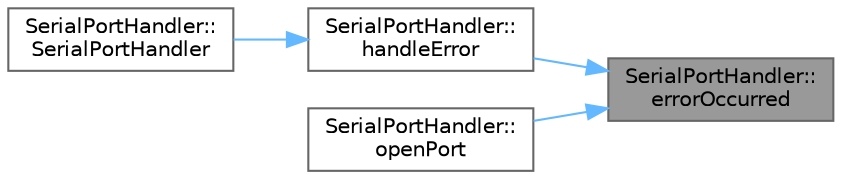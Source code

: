 digraph "SerialPortHandler::errorOccurred"
{
 // LATEX_PDF_SIZE
  bgcolor="transparent";
  edge [fontname=Helvetica,fontsize=10,labelfontname=Helvetica,labelfontsize=10];
  node [fontname=Helvetica,fontsize=10,shape=box,height=0.2,width=0.4];
  rankdir="RL";
  Node1 [id="Node000001",label="SerialPortHandler::\lerrorOccurred",height=0.2,width=0.4,color="gray40", fillcolor="grey60", style="filled", fontcolor="black",tooltip="Sygnał emitowany w przypadku błędu komunikacji szeregowej."];
  Node1 -> Node2 [id="edge1_Node000001_Node000002",dir="back",color="steelblue1",style="solid",tooltip=" "];
  Node2 [id="Node000002",label="SerialPortHandler::\lhandleError",height=0.2,width=0.4,color="grey40", fillcolor="white", style="filled",URL="$class_serial_port_handler.html#a95c99f9ac835be091ec1589f47ace6e0",tooltip="Slot reagujący na wystąpienie błędu portu szeregowego."];
  Node2 -> Node3 [id="edge2_Node000002_Node000003",dir="back",color="steelblue1",style="solid",tooltip=" "];
  Node3 [id="Node000003",label="SerialPortHandler::\lSerialPortHandler",height=0.2,width=0.4,color="grey40", fillcolor="white", style="filled",URL="$class_serial_port_handler.html#a658dff23f3feb1250f3a6a241da57d9c",tooltip="Konstruktor klasy SerialPortHandler."];
  Node1 -> Node4 [id="edge3_Node000001_Node000004",dir="back",color="steelblue1",style="solid",tooltip=" "];
  Node4 [id="Node000004",label="SerialPortHandler::\lopenPort",height=0.2,width=0.4,color="grey40", fillcolor="white", style="filled",URL="$class_serial_port_handler.html#adeff07f05f079a490d420d7c5f1a1f49",tooltip="Otwiera i konfiguruje port szeregowy."];
}
